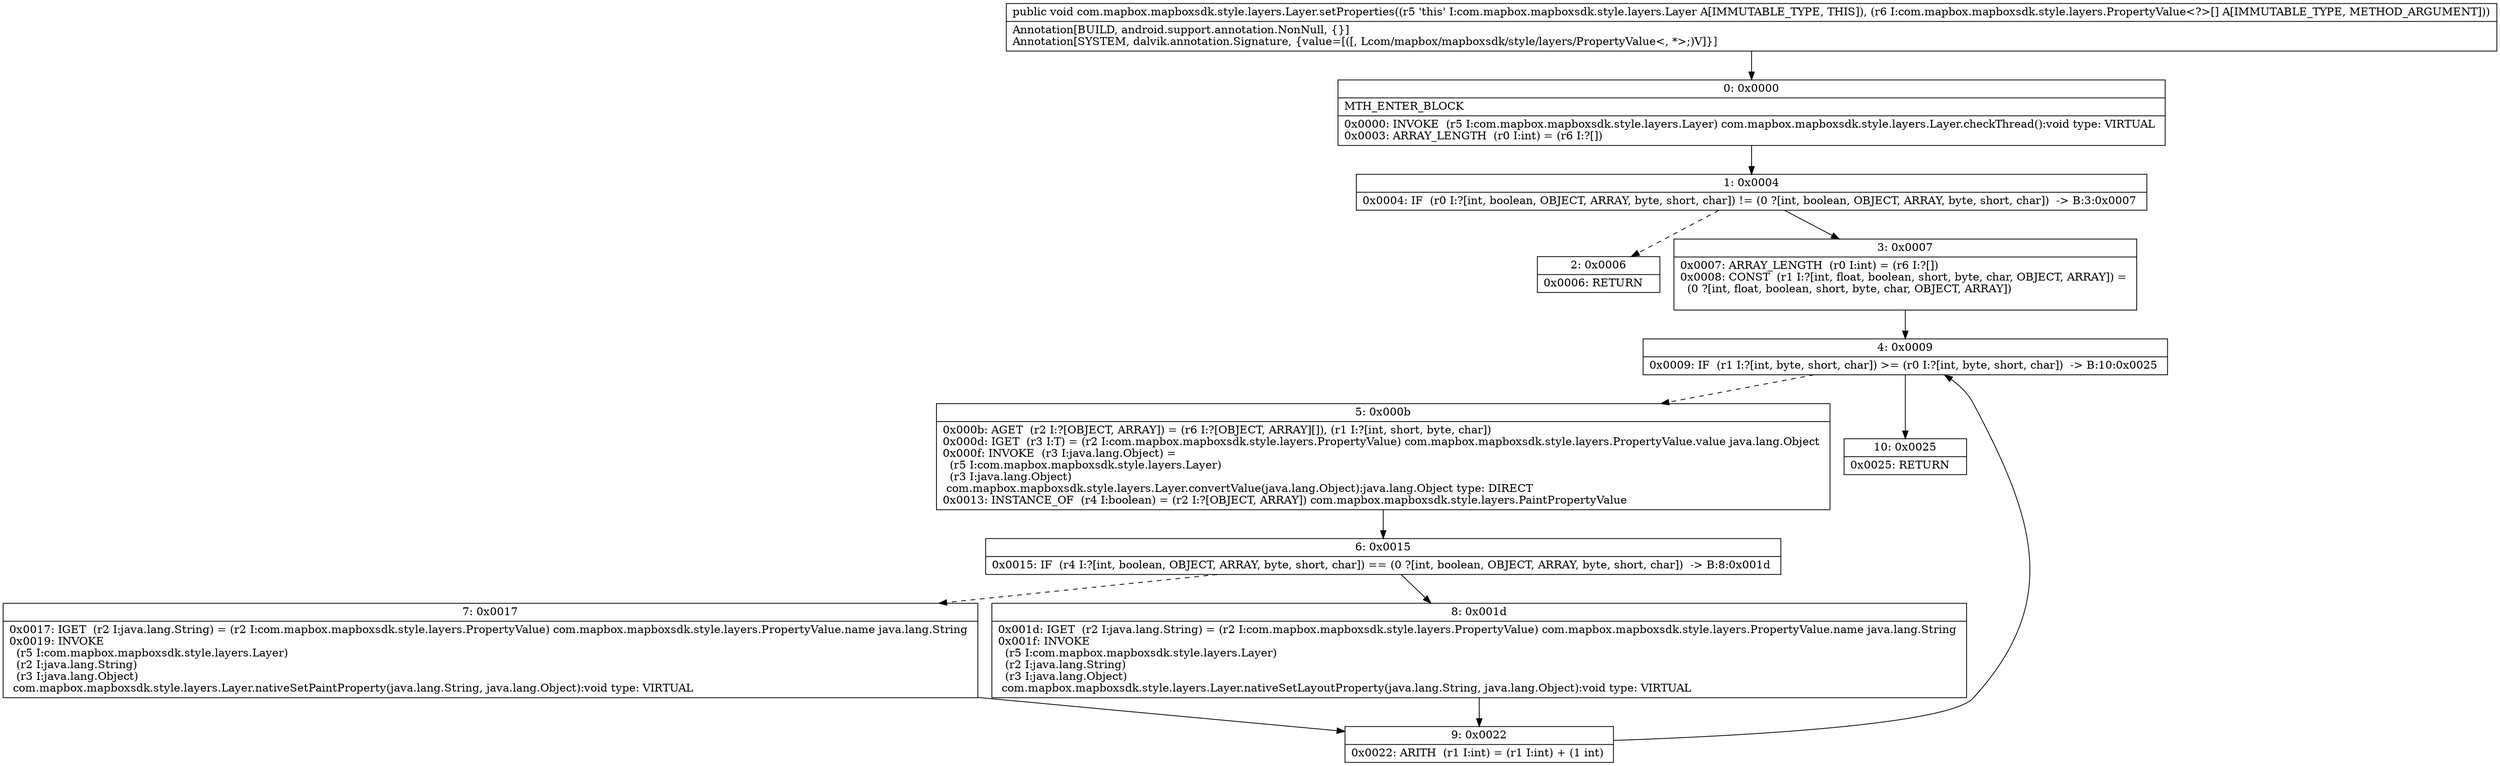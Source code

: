 digraph "CFG forcom.mapbox.mapboxsdk.style.layers.Layer.setProperties([Lcom\/mapbox\/mapboxsdk\/style\/layers\/PropertyValue;)V" {
Node_0 [shape=record,label="{0\:\ 0x0000|MTH_ENTER_BLOCK\l|0x0000: INVOKE  (r5 I:com.mapbox.mapboxsdk.style.layers.Layer) com.mapbox.mapboxsdk.style.layers.Layer.checkThread():void type: VIRTUAL \l0x0003: ARRAY_LENGTH  (r0 I:int) = (r6 I:?[]) \l}"];
Node_1 [shape=record,label="{1\:\ 0x0004|0x0004: IF  (r0 I:?[int, boolean, OBJECT, ARRAY, byte, short, char]) != (0 ?[int, boolean, OBJECT, ARRAY, byte, short, char])  \-\> B:3:0x0007 \l}"];
Node_2 [shape=record,label="{2\:\ 0x0006|0x0006: RETURN   \l}"];
Node_3 [shape=record,label="{3\:\ 0x0007|0x0007: ARRAY_LENGTH  (r0 I:int) = (r6 I:?[]) \l0x0008: CONST  (r1 I:?[int, float, boolean, short, byte, char, OBJECT, ARRAY]) = \l  (0 ?[int, float, boolean, short, byte, char, OBJECT, ARRAY])\l \l}"];
Node_4 [shape=record,label="{4\:\ 0x0009|0x0009: IF  (r1 I:?[int, byte, short, char]) \>= (r0 I:?[int, byte, short, char])  \-\> B:10:0x0025 \l}"];
Node_5 [shape=record,label="{5\:\ 0x000b|0x000b: AGET  (r2 I:?[OBJECT, ARRAY]) = (r6 I:?[OBJECT, ARRAY][]), (r1 I:?[int, short, byte, char]) \l0x000d: IGET  (r3 I:T) = (r2 I:com.mapbox.mapboxsdk.style.layers.PropertyValue) com.mapbox.mapboxsdk.style.layers.PropertyValue.value java.lang.Object \l0x000f: INVOKE  (r3 I:java.lang.Object) = \l  (r5 I:com.mapbox.mapboxsdk.style.layers.Layer)\l  (r3 I:java.lang.Object)\l com.mapbox.mapboxsdk.style.layers.Layer.convertValue(java.lang.Object):java.lang.Object type: DIRECT \l0x0013: INSTANCE_OF  (r4 I:boolean) = (r2 I:?[OBJECT, ARRAY]) com.mapbox.mapboxsdk.style.layers.PaintPropertyValue \l}"];
Node_6 [shape=record,label="{6\:\ 0x0015|0x0015: IF  (r4 I:?[int, boolean, OBJECT, ARRAY, byte, short, char]) == (0 ?[int, boolean, OBJECT, ARRAY, byte, short, char])  \-\> B:8:0x001d \l}"];
Node_7 [shape=record,label="{7\:\ 0x0017|0x0017: IGET  (r2 I:java.lang.String) = (r2 I:com.mapbox.mapboxsdk.style.layers.PropertyValue) com.mapbox.mapboxsdk.style.layers.PropertyValue.name java.lang.String \l0x0019: INVOKE  \l  (r5 I:com.mapbox.mapboxsdk.style.layers.Layer)\l  (r2 I:java.lang.String)\l  (r3 I:java.lang.Object)\l com.mapbox.mapboxsdk.style.layers.Layer.nativeSetPaintProperty(java.lang.String, java.lang.Object):void type: VIRTUAL \l}"];
Node_8 [shape=record,label="{8\:\ 0x001d|0x001d: IGET  (r2 I:java.lang.String) = (r2 I:com.mapbox.mapboxsdk.style.layers.PropertyValue) com.mapbox.mapboxsdk.style.layers.PropertyValue.name java.lang.String \l0x001f: INVOKE  \l  (r5 I:com.mapbox.mapboxsdk.style.layers.Layer)\l  (r2 I:java.lang.String)\l  (r3 I:java.lang.Object)\l com.mapbox.mapboxsdk.style.layers.Layer.nativeSetLayoutProperty(java.lang.String, java.lang.Object):void type: VIRTUAL \l}"];
Node_9 [shape=record,label="{9\:\ 0x0022|0x0022: ARITH  (r1 I:int) = (r1 I:int) + (1 int) \l}"];
Node_10 [shape=record,label="{10\:\ 0x0025|0x0025: RETURN   \l}"];
MethodNode[shape=record,label="{public void com.mapbox.mapboxsdk.style.layers.Layer.setProperties((r5 'this' I:com.mapbox.mapboxsdk.style.layers.Layer A[IMMUTABLE_TYPE, THIS]), (r6 I:com.mapbox.mapboxsdk.style.layers.PropertyValue\<?\>[] A[IMMUTABLE_TYPE, METHOD_ARGUMENT]))  | Annotation[BUILD, android.support.annotation.NonNull, \{\}]\lAnnotation[SYSTEM, dalvik.annotation.Signature, \{value=[([, Lcom\/mapbox\/mapboxsdk\/style\/layers\/PropertyValue\<, *\>;)V]\}]\l}"];
MethodNode -> Node_0;
Node_0 -> Node_1;
Node_1 -> Node_2[style=dashed];
Node_1 -> Node_3;
Node_3 -> Node_4;
Node_4 -> Node_5[style=dashed];
Node_4 -> Node_10;
Node_5 -> Node_6;
Node_6 -> Node_7[style=dashed];
Node_6 -> Node_8;
Node_7 -> Node_9;
Node_8 -> Node_9;
Node_9 -> Node_4;
}

